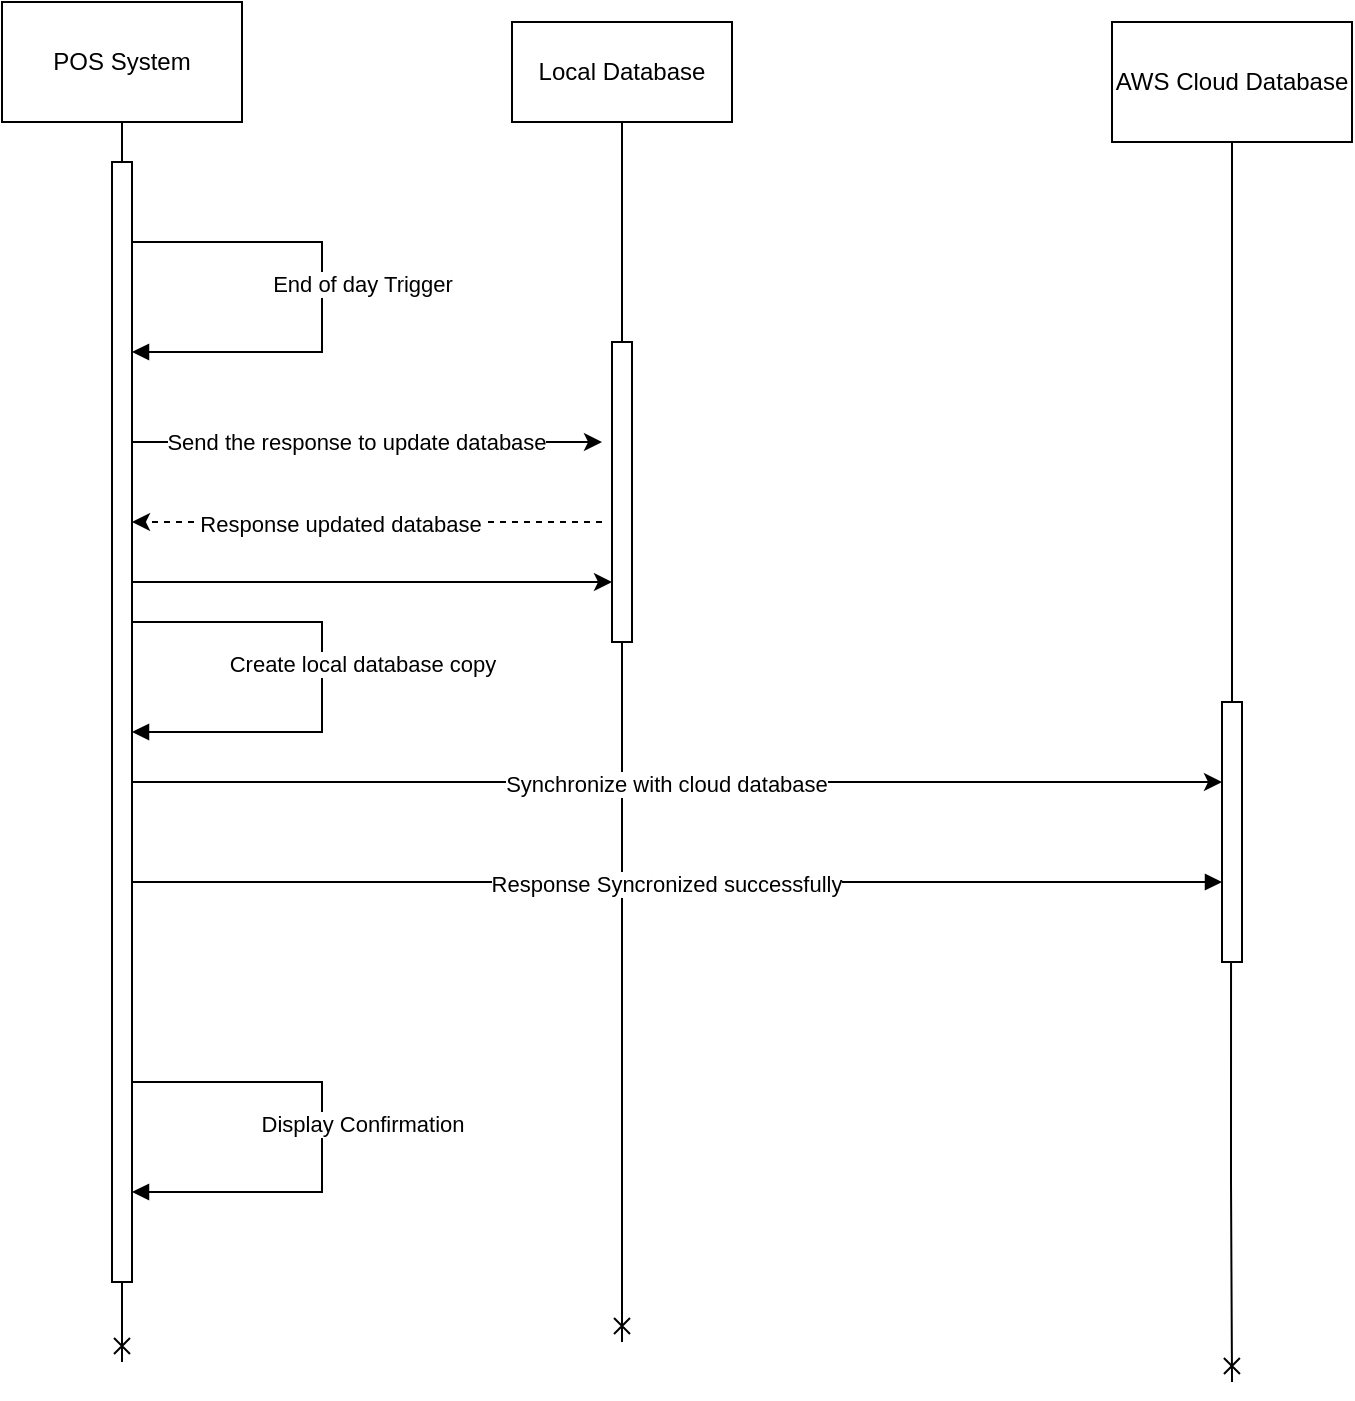 <mxfile version="24.2.2" type="device">
  <diagram name="Page-1" id="Xa4yKJopRgLJnatAYZEr">
    <mxGraphModel dx="1632" dy="1079" grid="1" gridSize="10" guides="1" tooltips="1" connect="1" arrows="1" fold="1" page="1" pageScale="1" pageWidth="850" pageHeight="1100" math="0" shadow="0">
      <root>
        <mxCell id="0" />
        <mxCell id="1" parent="0" />
        <mxCell id="JbFHPF_kHavUvdsXXp3s-5" style="edgeStyle=orthogonalEdgeStyle;rounded=0;orthogonalLoop=1;jettySize=auto;html=1;endArrow=cross;endFill=0;" parent="1" edge="1">
          <mxGeometry relative="1" as="geometry">
            <mxPoint x="190" y="760" as="targetPoint" />
            <Array as="points">
              <mxPoint x="190" y="760" />
              <mxPoint x="190" y="760" />
            </Array>
            <mxPoint x="190" y="600" as="sourcePoint" />
          </mxGeometry>
        </mxCell>
        <mxCell id="JbFHPF_kHavUvdsXXp3s-2" value="POS System" style="rounded=0;whiteSpace=wrap;html=1;" parent="1" vertex="1">
          <mxGeometry x="130" y="80" width="120" height="60" as="geometry" />
        </mxCell>
        <mxCell id="JbFHPF_kHavUvdsXXp3s-8" value="" style="edgeStyle=orthogonalEdgeStyle;rounded=0;orthogonalLoop=1;jettySize=auto;html=1;endArrow=none;endFill=0;" parent="1" source="JbFHPF_kHavUvdsXXp3s-2" target="JbFHPF_kHavUvdsXXp3s-7" edge="1">
          <mxGeometry relative="1" as="geometry">
            <mxPoint x="190" y="590" as="targetPoint" />
            <mxPoint x="190" y="140" as="sourcePoint" />
            <Array as="points">
              <mxPoint x="190" y="200" />
              <mxPoint x="190" y="200" />
            </Array>
          </mxGeometry>
        </mxCell>
        <mxCell id="JbFHPF_kHavUvdsXXp3s-7" value="" style="html=1;points=[[0,0,0,0,5],[0,1,0,0,-5],[1,0,0,0,5],[1,1,0,0,-5]];perimeter=orthogonalPerimeter;outlineConnect=0;targetShapes=umlLifeline;portConstraint=eastwest;newEdgeStyle={&quot;curved&quot;:0,&quot;rounded&quot;:0};" parent="1" vertex="1">
          <mxGeometry x="185" y="160" width="10" height="560" as="geometry" />
        </mxCell>
        <mxCell id="JbFHPF_kHavUvdsXXp3s-23" value="" style="endArrow=classic;html=1;rounded=0;" parent="1" edge="1">
          <mxGeometry width="50" height="50" relative="1" as="geometry">
            <mxPoint x="195" y="370" as="sourcePoint" />
            <mxPoint x="435" y="370" as="targetPoint" />
            <Array as="points">
              <mxPoint x="430" y="370" />
            </Array>
          </mxGeometry>
        </mxCell>
        <mxCell id="JbFHPF_kHavUvdsXXp3s-40" style="edgeStyle=orthogonalEdgeStyle;rounded=0;orthogonalLoop=1;jettySize=auto;html=1;endArrow=cross;endFill=0;" parent="1" edge="1">
          <mxGeometry relative="1" as="geometry">
            <mxPoint x="745" y="770" as="targetPoint" />
            <mxPoint x="744.52" y="560" as="sourcePoint" />
            <Array as="points">
              <mxPoint x="744.52" y="670" />
              <mxPoint x="744.52" y="670" />
            </Array>
          </mxGeometry>
        </mxCell>
        <mxCell id="JbFHPF_kHavUvdsXXp3s-25" value="AWS Cloud Database" style="rounded=0;whiteSpace=wrap;html=1;" parent="1" vertex="1">
          <mxGeometry x="685" y="90" width="120" height="60" as="geometry" />
        </mxCell>
        <mxCell id="JbFHPF_kHavUvdsXXp3s-33" style="edgeStyle=orthogonalEdgeStyle;rounded=0;orthogonalLoop=1;jettySize=auto;html=1;endArrow=cross;endFill=0;" parent="1" source="JbFHPF_kHavUvdsXXp3s-34" edge="1">
          <mxGeometry relative="1" as="geometry">
            <mxPoint x="440" y="750" as="targetPoint" />
            <Array as="points">
              <mxPoint x="440" y="590" />
            </Array>
          </mxGeometry>
        </mxCell>
        <mxCell id="JbFHPF_kHavUvdsXXp3s-32" value="Local Database" style="html=1;whiteSpace=wrap;" parent="1" vertex="1">
          <mxGeometry x="385" y="90" width="110" height="50" as="geometry" />
        </mxCell>
        <mxCell id="JbFHPF_kHavUvdsXXp3s-35" value="" style="edgeStyle=orthogonalEdgeStyle;rounded=0;orthogonalLoop=1;jettySize=auto;html=1;endArrow=none;endFill=0;" parent="1" source="JbFHPF_kHavUvdsXXp3s-32" target="JbFHPF_kHavUvdsXXp3s-34" edge="1">
          <mxGeometry relative="1" as="geometry">
            <mxPoint x="440" y="530" as="targetPoint" />
            <mxPoint x="440" y="140" as="sourcePoint" />
            <Array as="points">
              <mxPoint x="440" y="260" />
              <mxPoint x="440" y="260" />
            </Array>
          </mxGeometry>
        </mxCell>
        <mxCell id="JbFHPF_kHavUvdsXXp3s-34" value="" style="html=1;points=[[0,0,0,0,5],[0,1,0,0,-5],[1,0,0,0,5],[1,1,0,0,-5]];perimeter=orthogonalPerimeter;outlineConnect=0;targetShapes=umlLifeline;portConstraint=eastwest;newEdgeStyle={&quot;curved&quot;:0,&quot;rounded&quot;:0};" parent="1" vertex="1">
          <mxGeometry x="435" y="250" width="10" height="150" as="geometry" />
        </mxCell>
        <mxCell id="JbFHPF_kHavUvdsXXp3s-37" value="" style="endArrow=classic;startArrow=none;html=1;rounded=0;endFill=1;startFill=0;" parent="1" source="JbFHPF_kHavUvdsXXp3s-7" edge="1">
          <mxGeometry width="50" height="50" relative="1" as="geometry">
            <mxPoint x="445" y="470" as="sourcePoint" />
            <mxPoint x="740" y="470" as="targetPoint" />
          </mxGeometry>
        </mxCell>
        <mxCell id="JbFHPF_kHavUvdsXXp3s-38" value="Synchronize with cloud database" style="edgeLabel;html=1;align=center;verticalAlign=middle;resizable=0;points=[];" parent="JbFHPF_kHavUvdsXXp3s-37" vertex="1" connectable="0">
          <mxGeometry x="-0.021" y="-1" relative="1" as="geometry">
            <mxPoint as="offset" />
          </mxGeometry>
        </mxCell>
        <mxCell id="JbFHPF_kHavUvdsXXp3s-43" value="" style="endArrow=classic;html=1;rounded=0;" parent="1" source="JbFHPF_kHavUvdsXXp3s-7" edge="1">
          <mxGeometry width="50" height="50" relative="1" as="geometry">
            <mxPoint x="250" y="280" as="sourcePoint" />
            <mxPoint x="430" y="300" as="targetPoint" />
            <Array as="points">
              <mxPoint x="370" y="300" />
            </Array>
          </mxGeometry>
        </mxCell>
        <mxCell id="JbFHPF_kHavUvdsXXp3s-44" value="Send the response to update database" style="edgeLabel;html=1;align=center;verticalAlign=middle;resizable=0;points=[];" parent="JbFHPF_kHavUvdsXXp3s-43" vertex="1" connectable="0">
          <mxGeometry x="0.243" relative="1" as="geometry">
            <mxPoint x="-34" as="offset" />
          </mxGeometry>
        </mxCell>
        <mxCell id="UcIZNVUN4u4BKbQV7i4l-4" value="" style="endArrow=classic;html=1;rounded=0;dashed=1;" parent="1" edge="1">
          <mxGeometry width="50" height="50" relative="1" as="geometry">
            <mxPoint x="430" y="340" as="sourcePoint" />
            <mxPoint x="195" y="340" as="targetPoint" />
            <Array as="points">
              <mxPoint x="230" y="340" />
            </Array>
          </mxGeometry>
        </mxCell>
        <mxCell id="UcIZNVUN4u4BKbQV7i4l-5" value="Response updated database" style="edgeLabel;html=1;align=center;verticalAlign=middle;resizable=0;points=[];" parent="UcIZNVUN4u4BKbQV7i4l-4" vertex="1" connectable="0">
          <mxGeometry x="0.114" y="1" relative="1" as="geometry">
            <mxPoint as="offset" />
          </mxGeometry>
        </mxCell>
        <mxCell id="UcIZNVUN4u4BKbQV7i4l-8" value="" style="endArrow=block;startArrow=none;html=1;rounded=0;endFill=1;startFill=0;" parent="1" source="JbFHPF_kHavUvdsXXp3s-7" edge="1">
          <mxGeometry width="50" height="50" relative="1" as="geometry">
            <mxPoint x="445" y="520" as="sourcePoint" />
            <mxPoint x="740" y="520" as="targetPoint" />
          </mxGeometry>
        </mxCell>
        <mxCell id="UcIZNVUN4u4BKbQV7i4l-9" value="Response Syncronized successfully" style="edgeLabel;html=1;align=center;verticalAlign=middle;resizable=0;points=[];" parent="UcIZNVUN4u4BKbQV7i4l-8" vertex="1" connectable="0">
          <mxGeometry x="-0.021" y="-1" relative="1" as="geometry">
            <mxPoint as="offset" />
          </mxGeometry>
        </mxCell>
        <mxCell id="xMSzNCK_-KwtkJOY0VlH-7" value="" style="endArrow=none;html=1;rounded=0;startArrow=block;startFill=1;" parent="1" edge="1">
          <mxGeometry width="50" height="50" relative="1" as="geometry">
            <mxPoint x="195" y="255" as="sourcePoint" />
            <mxPoint x="195" y="200" as="targetPoint" />
            <Array as="points">
              <mxPoint x="290" y="255" />
              <mxPoint x="290" y="200" />
            </Array>
          </mxGeometry>
        </mxCell>
        <mxCell id="xMSzNCK_-KwtkJOY0VlH-8" value="End of day Trigger" style="edgeLabel;html=1;align=center;verticalAlign=middle;resizable=0;points=[];" parent="xMSzNCK_-KwtkJOY0VlH-7" vertex="1" connectable="0">
          <mxGeometry x="0.115" relative="1" as="geometry">
            <mxPoint x="20" y="7" as="offset" />
          </mxGeometry>
        </mxCell>
        <mxCell id="JbFHPF_kHavUvdsXXp3s-29" value="" style="html=1;points=[[0,0,0,0,5],[0,1,0,0,-5],[1,0,0,0,5],[1,1,0,0,-5]];perimeter=orthogonalPerimeter;outlineConnect=0;targetShapes=umlLifeline;portConstraint=eastwest;newEdgeStyle={&quot;curved&quot;:0,&quot;rounded&quot;:0};" parent="1" vertex="1">
          <mxGeometry x="740" y="430" width="10" height="130" as="geometry" />
        </mxCell>
        <mxCell id="4nFmVSv_G1wUReXVF2pp-4" value="" style="endArrow=none;html=1;rounded=0;startArrow=block;startFill=1;" edge="1" parent="1">
          <mxGeometry width="50" height="50" relative="1" as="geometry">
            <mxPoint x="195" y="445" as="sourcePoint" />
            <mxPoint x="195" y="390" as="targetPoint" />
            <Array as="points">
              <mxPoint x="290" y="445" />
              <mxPoint x="290" y="390" />
            </Array>
          </mxGeometry>
        </mxCell>
        <mxCell id="4nFmVSv_G1wUReXVF2pp-5" value="Create local database copy" style="edgeLabel;html=1;align=center;verticalAlign=middle;resizable=0;points=[];" vertex="1" connectable="0" parent="4nFmVSv_G1wUReXVF2pp-4">
          <mxGeometry x="0.115" relative="1" as="geometry">
            <mxPoint x="20" y="7" as="offset" />
          </mxGeometry>
        </mxCell>
        <mxCell id="4nFmVSv_G1wUReXVF2pp-6" value="" style="endArrow=none;html=1;rounded=0;startArrow=block;startFill=1;" edge="1" parent="1">
          <mxGeometry width="50" height="50" relative="1" as="geometry">
            <mxPoint x="195" y="675" as="sourcePoint" />
            <mxPoint x="195" y="620" as="targetPoint" />
            <Array as="points">
              <mxPoint x="290" y="675" />
              <mxPoint x="290" y="620" />
            </Array>
          </mxGeometry>
        </mxCell>
        <mxCell id="4nFmVSv_G1wUReXVF2pp-7" value="Display Confirmation" style="edgeLabel;html=1;align=center;verticalAlign=middle;resizable=0;points=[];" vertex="1" connectable="0" parent="4nFmVSv_G1wUReXVF2pp-6">
          <mxGeometry x="0.115" relative="1" as="geometry">
            <mxPoint x="20" y="7" as="offset" />
          </mxGeometry>
        </mxCell>
        <mxCell id="4nFmVSv_G1wUReXVF2pp-9" value="" style="endArrow=none;html=1;rounded=0;entryX=0.5;entryY=1;entryDx=0;entryDy=0;" edge="1" parent="1" source="JbFHPF_kHavUvdsXXp3s-29" target="JbFHPF_kHavUvdsXXp3s-25">
          <mxGeometry width="50" height="50" relative="1" as="geometry">
            <mxPoint x="920" y="390" as="sourcePoint" />
            <mxPoint x="970" y="340" as="targetPoint" />
          </mxGeometry>
        </mxCell>
      </root>
    </mxGraphModel>
  </diagram>
</mxfile>
